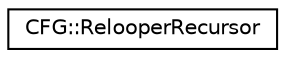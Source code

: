 digraph "Graphical Class Hierarchy"
{
  edge [fontname="Helvetica",fontsize="10",labelfontname="Helvetica",labelfontsize="10"];
  node [fontname="Helvetica",fontsize="10",shape=record];
  rankdir="LR";
  Node0 [label="CFG::RelooperRecursor",height=0.2,width=0.4,color="black", fillcolor="white", style="filled",URL="$struct_c_f_g_1_1_relooper_recursor.html"];
}
